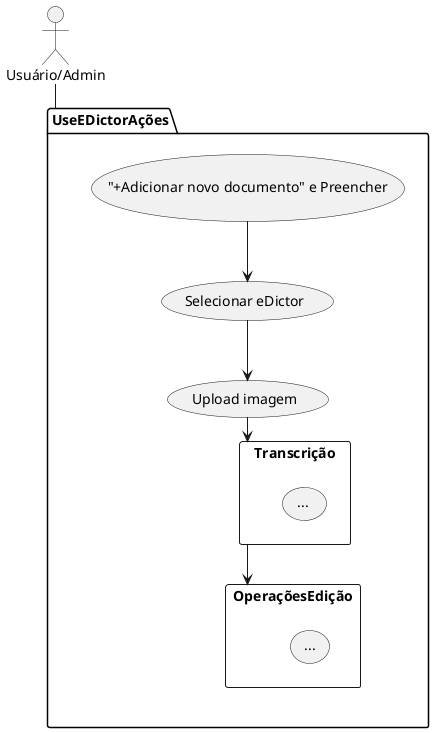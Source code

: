 @startuml "Caso de uso 6.01 - Edição dos corpora"

actor "Usuário/Admin" as User 
 User -- UseEDictorAções
package UseEDictorAções {
          
        ("+Adicionar novo documento" e Preencher) --> (Selecionar eDictor)
        (Selecionar eDictor) --> (Upload imagem)
        (Upload imagem) --> Transcrição
        Transcrição --> OperaçõesEdição
        
}



rectangle Transcrição{
        (... )
        }

rectangle OperaçõesEdição{
   (...)

}

@enduml




rectangle Transcricao{
        (Transcrição) --> (Manual)
        (Transcrição) --> (Automática)
        (Manual)-->(Clicar o botão "Transcrição")
        (Automática)-->(Clicar o botão "extrair texto de imagem")
        (Clicar o botão "extrair texto de imagem")-->(Clicar ícone de "ir para o modo edição")
        (Clicar o botão "Transcrição")-->(Clicar ícone de "ir para o modo edição")
        }


rectangle Operacoes{
    (Etiquetagem e outras) -->(...)
    (Anotação sintática)-->(...)
    (Revisão etiquetas POS)-->(...)

}